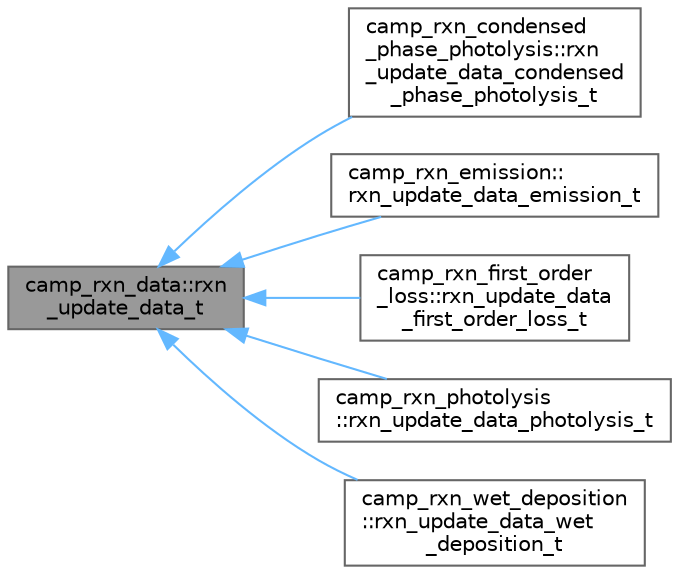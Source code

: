 digraph "camp_rxn_data::rxn_update_data_t"
{
 // LATEX_PDF_SIZE
  bgcolor="transparent";
  edge [fontname=Helvetica,fontsize=10,labelfontname=Helvetica,labelfontsize=10];
  node [fontname=Helvetica,fontsize=10,shape=box,height=0.2,width=0.4];
  rankdir="LR";
  Node1 [label="camp_rxn_data::rxn\l_update_data_t",height=0.2,width=0.4,color="gray40", fillcolor="grey60", style="filled", fontcolor="black",tooltip="Update cookie."];
  Node1 -> Node2 [dir="back",color="steelblue1",style="solid"];
  Node2 [label="camp_rxn_condensed\l_phase_photolysis::rxn\l_update_data_condensed\l_phase_photolysis_t",height=0.2,width=0.4,color="gray40", fillcolor="white", style="filled",URL="$structcamp__rxn__condensed__phase__photolysis_1_1rxn__update__data__condensed__phase__photolysis__t.html",tooltip="Condensed-phase Photolysis rate update object."];
  Node1 -> Node3 [dir="back",color="steelblue1",style="solid"];
  Node3 [label="camp_rxn_emission::\lrxn_update_data_emission_t",height=0.2,width=0.4,color="gray40", fillcolor="white", style="filled",URL="$structcamp__rxn__emission_1_1rxn__update__data__emission__t.html",tooltip="Emission rate update object."];
  Node1 -> Node4 [dir="back",color="steelblue1",style="solid"];
  Node4 [label="camp_rxn_first_order\l_loss::rxn_update_data\l_first_order_loss_t",height=0.2,width=0.4,color="gray40", fillcolor="white", style="filled",URL="$structcamp__rxn__first__order__loss_1_1rxn__update__data__first__order__loss__t.html",tooltip="First-Order Loss rate update object."];
  Node1 -> Node5 [dir="back",color="steelblue1",style="solid"];
  Node5 [label="camp_rxn_photolysis\l::rxn_update_data_photolysis_t",height=0.2,width=0.4,color="gray40", fillcolor="white", style="filled",URL="$structcamp__rxn__photolysis_1_1rxn__update__data__photolysis__t.html",tooltip="Photolysis rate update object."];
  Node1 -> Node6 [dir="back",color="steelblue1",style="solid"];
  Node6 [label="camp_rxn_wet_deposition\l::rxn_update_data_wet\l_deposition_t",height=0.2,width=0.4,color="gray40", fillcolor="white", style="filled",URL="$structcamp__rxn__wet__deposition_1_1rxn__update__data__wet__deposition__t.html",tooltip="Wet Deposition rate update object."];
}
